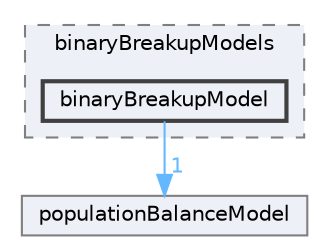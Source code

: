 digraph "src/phaseSystemModels/reactingEuler/multiphaseSystem/populationBalanceModel/binaryBreakupModels/binaryBreakupModel"
{
 // LATEX_PDF_SIZE
  bgcolor="transparent";
  edge [fontname=Helvetica,fontsize=10,labelfontname=Helvetica,labelfontsize=10];
  node [fontname=Helvetica,fontsize=10,shape=box,height=0.2,width=0.4];
  compound=true
  subgraph clusterdir_d8723be4635b1be7eb628928c79ce86f {
    graph [ bgcolor="#edf0f7", pencolor="grey50", label="binaryBreakupModels", fontname=Helvetica,fontsize=10 style="filled,dashed", URL="dir_d8723be4635b1be7eb628928c79ce86f.html",tooltip=""]
  dir_bcb08c92aa24730988925e82bc633527 [label="binaryBreakupModel", fillcolor="#edf0f7", color="grey25", style="filled,bold", URL="dir_bcb08c92aa24730988925e82bc633527.html",tooltip=""];
  }
  dir_3e54fbac01d3fb7a46541771feeefe19 [label="populationBalanceModel", fillcolor="#edf0f7", color="grey50", style="filled", URL="dir_3e54fbac01d3fb7a46541771feeefe19.html",tooltip=""];
  dir_bcb08c92aa24730988925e82bc633527->dir_3e54fbac01d3fb7a46541771feeefe19 [headlabel="1", labeldistance=1.5 headhref="dir_000266_003003.html" href="dir_000266_003003.html" color="steelblue1" fontcolor="steelblue1"];
}
